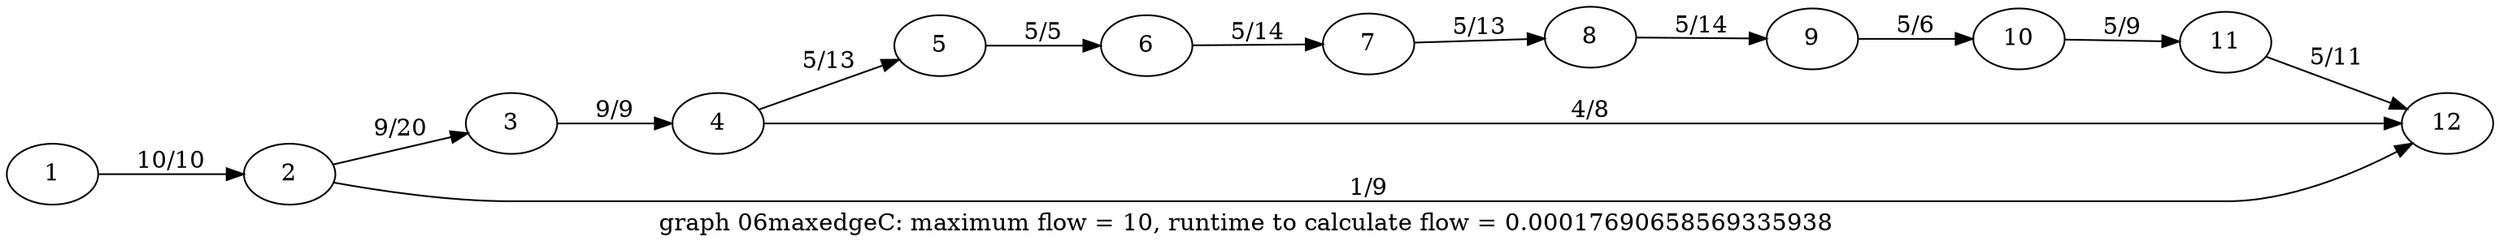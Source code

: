 digraph g{

rankdir = LR

1 -> 2 [label = " 10/10 "];
2 -> 3 [label = " 9/20 "];
3 -> 4 [label = " 9/9 "];
4 -> 5 [label = " 5/13 "];
5 -> 6 [label = " 5/5 "];
6 -> 7 [label = " 5/14 "];
7 -> 8 [label = " 5/13 "];
8 -> 9 [label = " 5/14 "];
9 -> 10 [label = " 5/6 "];
10 -> 11 [label = " 5/9 "];
11 -> 12 [label = " 5/11 "];
2 -> 12 [label = " 1/9 "];
4 -> 12 [label = " 4/8 "];

label = "graph 06maxedgeC: maximum flow = 10, runtime to calculate flow = 0.00017690658569335938 "
}